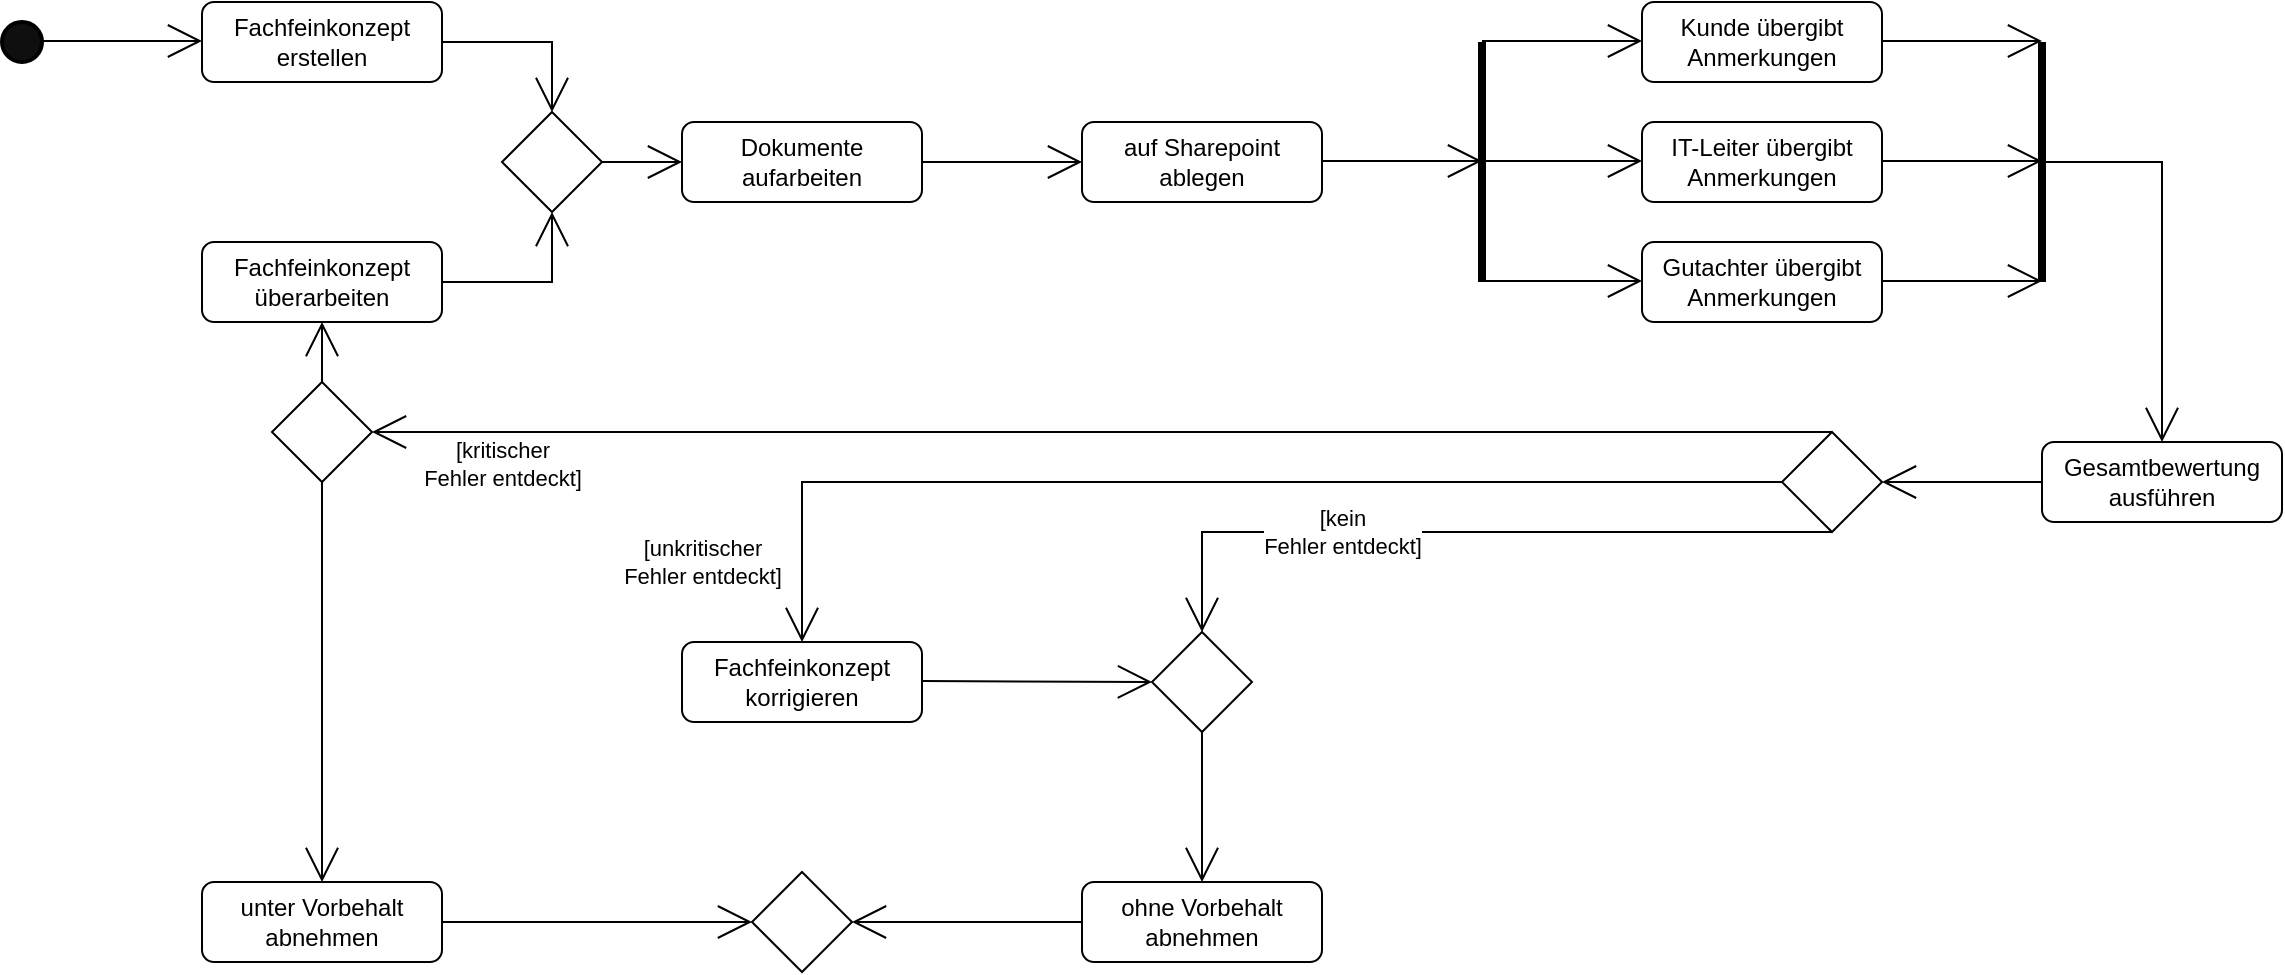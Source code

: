 <mxfile version="22.0.6" type="github">
  <diagram id="C5RBs43oDa-KdzZeNtuy" name="Page-1">
    <mxGraphModel dx="1434" dy="782" grid="1" gridSize="10" guides="1" tooltips="1" connect="1" arrows="1" fold="1" page="1" pageScale="1" pageWidth="1169" pageHeight="827" math="0" shadow="0">
      <root>
        <mxCell id="WIyWlLk6GJQsqaUBKTNV-0" />
        <mxCell id="WIyWlLk6GJQsqaUBKTNV-1" parent="WIyWlLk6GJQsqaUBKTNV-0" />
        <mxCell id="uXJUU_KmSxDn1WXmXQjy-0" value="Fachfeinkonzept erstellen" style="rounded=1;whiteSpace=wrap;html=1;" vertex="1" parent="WIyWlLk6GJQsqaUBKTNV-1">
          <mxGeometry x="120" y="40" width="120" height="40" as="geometry" />
        </mxCell>
        <mxCell id="uXJUU_KmSxDn1WXmXQjy-2" value="" style="strokeWidth=2;html=1;shape=mxgraph.flowchart.start_2;whiteSpace=wrap;fillColor=#0F0F0F;" vertex="1" parent="WIyWlLk6GJQsqaUBKTNV-1">
          <mxGeometry x="20" y="50" width="20" height="20" as="geometry" />
        </mxCell>
        <mxCell id="uXJUU_KmSxDn1WXmXQjy-7" value="Dokumente aufarbeiten" style="rounded=1;whiteSpace=wrap;html=1;" vertex="1" parent="WIyWlLk6GJQsqaUBKTNV-1">
          <mxGeometry x="360" y="100" width="120" height="40" as="geometry" />
        </mxCell>
        <mxCell id="uXJUU_KmSxDn1WXmXQjy-8" value="auf Sharepoint ablegen" style="rounded=1;whiteSpace=wrap;html=1;" vertex="1" parent="WIyWlLk6GJQsqaUBKTNV-1">
          <mxGeometry x="560" y="100" width="120" height="40" as="geometry" />
        </mxCell>
        <mxCell id="uXJUU_KmSxDn1WXmXQjy-9" style="edgeStyle=orthogonalEdgeStyle;rounded=0;orthogonalLoop=1;jettySize=auto;html=1;exitX=1;exitY=0.5;exitDx=0;exitDy=0;entryX=0;entryY=0.5;entryDx=0;entryDy=0;endArrow=open;endFill=0;endSize=15;" edge="1" parent="WIyWlLk6GJQsqaUBKTNV-1" source="uXJUU_KmSxDn1WXmXQjy-41" target="uXJUU_KmSxDn1WXmXQjy-7">
          <mxGeometry relative="1" as="geometry">
            <mxPoint x="80" y="130" as="sourcePoint" />
            <mxPoint x="170" y="130" as="targetPoint" />
          </mxGeometry>
        </mxCell>
        <mxCell id="uXJUU_KmSxDn1WXmXQjy-10" style="edgeStyle=orthogonalEdgeStyle;rounded=0;orthogonalLoop=1;jettySize=auto;html=1;exitX=1;exitY=0.5;exitDx=0;exitDy=0;endArrow=open;endFill=0;endSize=15;" edge="1" parent="WIyWlLk6GJQsqaUBKTNV-1" source="uXJUU_KmSxDn1WXmXQjy-7" target="uXJUU_KmSxDn1WXmXQjy-8">
          <mxGeometry relative="1" as="geometry">
            <mxPoint x="290" y="130" as="sourcePoint" />
            <mxPoint x="370" y="130" as="targetPoint" />
          </mxGeometry>
        </mxCell>
        <mxCell id="uXJUU_KmSxDn1WXmXQjy-12" style="edgeStyle=orthogonalEdgeStyle;rounded=0;orthogonalLoop=1;jettySize=auto;html=1;exitX=1;exitY=0.5;exitDx=0;exitDy=0;endArrow=open;endFill=0;endSize=15;" edge="1" parent="WIyWlLk6GJQsqaUBKTNV-1">
          <mxGeometry relative="1" as="geometry">
            <mxPoint x="680" y="119.5" as="sourcePoint" />
            <mxPoint x="760" y="119.5" as="targetPoint" />
          </mxGeometry>
        </mxCell>
        <mxCell id="uXJUU_KmSxDn1WXmXQjy-14" value="" style="endArrow=none;html=1;rounded=0;strokeWidth=4;" edge="1" parent="WIyWlLk6GJQsqaUBKTNV-1">
          <mxGeometry width="50" height="50" relative="1" as="geometry">
            <mxPoint x="760" y="180" as="sourcePoint" />
            <mxPoint x="760" y="60" as="targetPoint" />
          </mxGeometry>
        </mxCell>
        <mxCell id="uXJUU_KmSxDn1WXmXQjy-15" value="Kunde übergibt Anmerkungen" style="rounded=1;whiteSpace=wrap;html=1;" vertex="1" parent="WIyWlLk6GJQsqaUBKTNV-1">
          <mxGeometry x="840" y="40" width="120" height="40" as="geometry" />
        </mxCell>
        <mxCell id="uXJUU_KmSxDn1WXmXQjy-16" value="Gutachter übergibt Anmerkungen" style="rounded=1;whiteSpace=wrap;html=1;" vertex="1" parent="WIyWlLk6GJQsqaUBKTNV-1">
          <mxGeometry x="840" y="160" width="120" height="40" as="geometry" />
        </mxCell>
        <mxCell id="uXJUU_KmSxDn1WXmXQjy-17" value="IT-Leiter übergibt Anmerkungen" style="rounded=1;whiteSpace=wrap;html=1;" vertex="1" parent="WIyWlLk6GJQsqaUBKTNV-1">
          <mxGeometry x="840" y="100" width="120" height="40" as="geometry" />
        </mxCell>
        <mxCell id="uXJUU_KmSxDn1WXmXQjy-18" style="edgeStyle=orthogonalEdgeStyle;rounded=0;orthogonalLoop=1;jettySize=auto;html=1;exitX=1;exitY=0.5;exitDx=0;exitDy=0;entryX=0;entryY=0.5;entryDx=0;entryDy=0;endArrow=open;endFill=0;endSize=15;" edge="1" parent="WIyWlLk6GJQsqaUBKTNV-1">
          <mxGeometry relative="1" as="geometry">
            <mxPoint x="760" y="179.5" as="sourcePoint" />
            <mxPoint x="840" y="179.5" as="targetPoint" />
          </mxGeometry>
        </mxCell>
        <mxCell id="uXJUU_KmSxDn1WXmXQjy-19" style="edgeStyle=orthogonalEdgeStyle;rounded=0;orthogonalLoop=1;jettySize=auto;html=1;exitX=1;exitY=0.5;exitDx=0;exitDy=0;entryX=0;entryY=0.5;entryDx=0;entryDy=0;endArrow=open;endFill=0;endSize=15;" edge="1" parent="WIyWlLk6GJQsqaUBKTNV-1">
          <mxGeometry relative="1" as="geometry">
            <mxPoint x="760" y="119.5" as="sourcePoint" />
            <mxPoint x="840" y="119.5" as="targetPoint" />
          </mxGeometry>
        </mxCell>
        <mxCell id="uXJUU_KmSxDn1WXmXQjy-20" style="edgeStyle=orthogonalEdgeStyle;rounded=0;orthogonalLoop=1;jettySize=auto;html=1;exitX=1;exitY=0.5;exitDx=0;exitDy=0;entryX=0;entryY=0.5;entryDx=0;entryDy=0;endArrow=open;endFill=0;endSize=15;" edge="1" parent="WIyWlLk6GJQsqaUBKTNV-1">
          <mxGeometry relative="1" as="geometry">
            <mxPoint x="760" y="59.5" as="sourcePoint" />
            <mxPoint x="840" y="59.5" as="targetPoint" />
          </mxGeometry>
        </mxCell>
        <mxCell id="uXJUU_KmSxDn1WXmXQjy-21" value="" style="endArrow=none;html=1;rounded=0;strokeWidth=4;" edge="1" parent="WIyWlLk6GJQsqaUBKTNV-1">
          <mxGeometry width="50" height="50" relative="1" as="geometry">
            <mxPoint x="1040" y="180" as="sourcePoint" />
            <mxPoint x="1040" y="60" as="targetPoint" />
          </mxGeometry>
        </mxCell>
        <mxCell id="uXJUU_KmSxDn1WXmXQjy-22" style="edgeStyle=orthogonalEdgeStyle;rounded=0;orthogonalLoop=1;jettySize=auto;html=1;exitX=1;exitY=0.5;exitDx=0;exitDy=0;entryX=0;entryY=0.5;entryDx=0;entryDy=0;endArrow=open;endFill=0;endSize=15;" edge="1" parent="WIyWlLk6GJQsqaUBKTNV-1">
          <mxGeometry relative="1" as="geometry">
            <mxPoint x="960" y="179.5" as="sourcePoint" />
            <mxPoint x="1040" y="179.5" as="targetPoint" />
          </mxGeometry>
        </mxCell>
        <mxCell id="uXJUU_KmSxDn1WXmXQjy-23" style="edgeStyle=orthogonalEdgeStyle;rounded=0;orthogonalLoop=1;jettySize=auto;html=1;exitX=1;exitY=0.5;exitDx=0;exitDy=0;entryX=0;entryY=0.5;entryDx=0;entryDy=0;endArrow=open;endFill=0;endSize=15;" edge="1" parent="WIyWlLk6GJQsqaUBKTNV-1">
          <mxGeometry relative="1" as="geometry">
            <mxPoint x="960" y="119.5" as="sourcePoint" />
            <mxPoint x="1040" y="119.5" as="targetPoint" />
          </mxGeometry>
        </mxCell>
        <mxCell id="uXJUU_KmSxDn1WXmXQjy-24" style="edgeStyle=orthogonalEdgeStyle;rounded=0;orthogonalLoop=1;jettySize=auto;html=1;exitX=1;exitY=0.5;exitDx=0;exitDy=0;entryX=0;entryY=0.5;entryDx=0;entryDy=0;endArrow=open;endFill=0;endSize=15;" edge="1" parent="WIyWlLk6GJQsqaUBKTNV-1">
          <mxGeometry relative="1" as="geometry">
            <mxPoint x="960" y="59.5" as="sourcePoint" />
            <mxPoint x="1040" y="59.5" as="targetPoint" />
          </mxGeometry>
        </mxCell>
        <mxCell id="uXJUU_KmSxDn1WXmXQjy-25" style="edgeStyle=orthogonalEdgeStyle;rounded=0;orthogonalLoop=1;jettySize=auto;html=1;endArrow=open;endFill=0;endSize=15;entryX=0.5;entryY=0;entryDx=0;entryDy=0;" edge="1" parent="WIyWlLk6GJQsqaUBKTNV-1" target="uXJUU_KmSxDn1WXmXQjy-26">
          <mxGeometry relative="1" as="geometry">
            <mxPoint x="1040" y="120" as="sourcePoint" />
            <mxPoint x="1120" y="260" as="targetPoint" />
            <Array as="points">
              <mxPoint x="1100" y="120" />
            </Array>
          </mxGeometry>
        </mxCell>
        <mxCell id="uXJUU_KmSxDn1WXmXQjy-26" value="Gesamtbewertung ausführen" style="rounded=1;whiteSpace=wrap;html=1;" vertex="1" parent="WIyWlLk6GJQsqaUBKTNV-1">
          <mxGeometry x="1040" y="260" width="120" height="40" as="geometry" />
        </mxCell>
        <mxCell id="uXJUU_KmSxDn1WXmXQjy-27" value="" style="rhombus;whiteSpace=wrap;html=1;" vertex="1" parent="WIyWlLk6GJQsqaUBKTNV-1">
          <mxGeometry x="910" y="255" width="50" height="50" as="geometry" />
        </mxCell>
        <mxCell id="uXJUU_KmSxDn1WXmXQjy-28" style="edgeStyle=orthogonalEdgeStyle;rounded=0;orthogonalLoop=1;jettySize=auto;html=1;exitX=0;exitY=0.5;exitDx=0;exitDy=0;entryX=1;entryY=0.5;entryDx=0;entryDy=0;endArrow=open;endFill=0;endSize=15;" edge="1" parent="WIyWlLk6GJQsqaUBKTNV-1" source="uXJUU_KmSxDn1WXmXQjy-26" target="uXJUU_KmSxDn1WXmXQjy-27">
          <mxGeometry relative="1" as="geometry">
            <mxPoint x="970" y="129.5" as="sourcePoint" />
            <mxPoint x="1050" y="129.5" as="targetPoint" />
          </mxGeometry>
        </mxCell>
        <mxCell id="uXJUU_KmSxDn1WXmXQjy-32" style="edgeStyle=orthogonalEdgeStyle;rounded=0;orthogonalLoop=1;jettySize=auto;html=1;exitX=1;exitY=0.5;exitDx=0;exitDy=0;entryX=0;entryY=0.5;entryDx=0;entryDy=0;endArrow=open;endFill=0;endSize=15;" edge="1" parent="WIyWlLk6GJQsqaUBKTNV-1">
          <mxGeometry relative="1" as="geometry">
            <mxPoint x="40" y="59.5" as="sourcePoint" />
            <mxPoint x="120" y="59.5" as="targetPoint" />
          </mxGeometry>
        </mxCell>
        <mxCell id="uXJUU_KmSxDn1WXmXQjy-36" style="edgeStyle=orthogonalEdgeStyle;rounded=0;orthogonalLoop=1;jettySize=auto;html=1;exitX=0.5;exitY=0;exitDx=0;exitDy=0;endArrow=open;endFill=0;endSize=15;entryX=0.5;entryY=1;entryDx=0;entryDy=0;" edge="1" parent="WIyWlLk6GJQsqaUBKTNV-1" source="uXJUU_KmSxDn1WXmXQjy-53" target="uXJUU_KmSxDn1WXmXQjy-38">
          <mxGeometry relative="1" as="geometry">
            <mxPoint x="1050" y="290" as="sourcePoint" />
            <mxPoint x="170" y="220" as="targetPoint" />
            <Array as="points" />
          </mxGeometry>
        </mxCell>
        <mxCell id="uXJUU_KmSxDn1WXmXQjy-37" value="[kritischer&lt;br&gt;Fehler entdeckt]" style="edgeLabel;html=1;align=center;verticalAlign=middle;resizable=0;points=[];" vertex="1" connectable="0" parent="uXJUU_KmSxDn1WXmXQjy-36">
          <mxGeometry x="0.915" relative="1" as="geometry">
            <mxPoint x="90" y="69" as="offset" />
          </mxGeometry>
        </mxCell>
        <mxCell id="uXJUU_KmSxDn1WXmXQjy-38" value="Fachfeinkonzept überarbeiten" style="rounded=1;whiteSpace=wrap;html=1;" vertex="1" parent="WIyWlLk6GJQsqaUBKTNV-1">
          <mxGeometry x="120" y="160" width="120" height="40" as="geometry" />
        </mxCell>
        <mxCell id="uXJUU_KmSxDn1WXmXQjy-42" value="" style="edgeStyle=orthogonalEdgeStyle;rounded=0;orthogonalLoop=1;jettySize=auto;html=1;exitX=1;exitY=0.5;exitDx=0;exitDy=0;entryX=0.5;entryY=0;entryDx=0;entryDy=0;endArrow=open;endFill=0;endSize=15;" edge="1" parent="WIyWlLk6GJQsqaUBKTNV-1" source="uXJUU_KmSxDn1WXmXQjy-0" target="uXJUU_KmSxDn1WXmXQjy-41">
          <mxGeometry relative="1" as="geometry">
            <mxPoint x="230" y="120" as="sourcePoint" />
            <mxPoint x="360" y="120" as="targetPoint" />
            <Array as="points">
              <mxPoint x="295" y="60" />
            </Array>
          </mxGeometry>
        </mxCell>
        <mxCell id="uXJUU_KmSxDn1WXmXQjy-41" value="" style="rhombus;whiteSpace=wrap;html=1;" vertex="1" parent="WIyWlLk6GJQsqaUBKTNV-1">
          <mxGeometry x="270" y="95" width="50" height="50" as="geometry" />
        </mxCell>
        <mxCell id="uXJUU_KmSxDn1WXmXQjy-44" value="" style="edgeStyle=orthogonalEdgeStyle;rounded=0;orthogonalLoop=1;jettySize=auto;html=1;exitX=1;exitY=0.5;exitDx=0;exitDy=0;entryX=0.5;entryY=1;entryDx=0;entryDy=0;endArrow=open;endFill=0;endSize=15;" edge="1" parent="WIyWlLk6GJQsqaUBKTNV-1" source="uXJUU_KmSxDn1WXmXQjy-38" target="uXJUU_KmSxDn1WXmXQjy-41">
          <mxGeometry relative="1" as="geometry">
            <mxPoint x="240" y="130" as="sourcePoint" />
            <mxPoint x="280" y="130" as="targetPoint" />
            <Array as="points">
              <mxPoint x="295" y="180" />
            </Array>
          </mxGeometry>
        </mxCell>
        <mxCell id="uXJUU_KmSxDn1WXmXQjy-47" value="Fachfeinkonzept korrigieren" style="rounded=1;whiteSpace=wrap;html=1;" vertex="1" parent="WIyWlLk6GJQsqaUBKTNV-1">
          <mxGeometry x="360" y="360" width="120" height="40" as="geometry" />
        </mxCell>
        <mxCell id="uXJUU_KmSxDn1WXmXQjy-48" style="edgeStyle=orthogonalEdgeStyle;rounded=0;orthogonalLoop=1;jettySize=auto;html=1;exitX=0;exitY=0.5;exitDx=0;exitDy=0;endArrow=open;endFill=0;endSize=15;entryX=0.5;entryY=0;entryDx=0;entryDy=0;" edge="1" parent="WIyWlLk6GJQsqaUBKTNV-1" source="uXJUU_KmSxDn1WXmXQjy-27" target="uXJUU_KmSxDn1WXmXQjy-47">
          <mxGeometry relative="1" as="geometry">
            <mxPoint x="945" y="265" as="sourcePoint" />
            <mxPoint x="170" y="320" as="targetPoint" />
            <Array as="points">
              <mxPoint x="420" y="280" />
            </Array>
          </mxGeometry>
        </mxCell>
        <mxCell id="uXJUU_KmSxDn1WXmXQjy-49" value="[unkritischer&lt;br&gt;Fehler entdeckt]" style="edgeLabel;html=1;align=center;verticalAlign=middle;resizable=0;points=[];" vertex="1" connectable="0" parent="uXJUU_KmSxDn1WXmXQjy-48">
          <mxGeometry x="0.915" relative="1" as="geometry">
            <mxPoint x="-50" y="-16" as="offset" />
          </mxGeometry>
        </mxCell>
        <mxCell id="uXJUU_KmSxDn1WXmXQjy-50" style="edgeStyle=orthogonalEdgeStyle;rounded=0;orthogonalLoop=1;jettySize=auto;html=1;exitX=0.5;exitY=1;exitDx=0;exitDy=0;endArrow=open;endFill=0;endSize=15;entryX=0.5;entryY=0;entryDx=0;entryDy=0;" edge="1" parent="WIyWlLk6GJQsqaUBKTNV-1" source="uXJUU_KmSxDn1WXmXQjy-27" target="uXJUU_KmSxDn1WXmXQjy-56">
          <mxGeometry relative="1" as="geometry">
            <mxPoint x="920" y="290" as="sourcePoint" />
            <mxPoint x="550" y="310" as="targetPoint" />
            <Array as="points">
              <mxPoint x="620" y="305" />
            </Array>
          </mxGeometry>
        </mxCell>
        <mxCell id="uXJUU_KmSxDn1WXmXQjy-51" value="[kein&lt;br&gt;Fehler entdeckt]" style="edgeLabel;html=1;align=center;verticalAlign=middle;resizable=0;points=[];" vertex="1" connectable="0" parent="uXJUU_KmSxDn1WXmXQjy-50">
          <mxGeometry x="0.915" relative="1" as="geometry">
            <mxPoint x="70" y="-35" as="offset" />
          </mxGeometry>
        </mxCell>
        <mxCell id="uXJUU_KmSxDn1WXmXQjy-52" value="ohne Vorbehalt abnehmen" style="rounded=1;whiteSpace=wrap;html=1;" vertex="1" parent="WIyWlLk6GJQsqaUBKTNV-1">
          <mxGeometry x="560" y="480" width="120" height="40" as="geometry" />
        </mxCell>
        <mxCell id="uXJUU_KmSxDn1WXmXQjy-54" value="" style="edgeStyle=orthogonalEdgeStyle;rounded=0;orthogonalLoop=1;jettySize=auto;html=1;exitX=0.5;exitY=0;exitDx=0;exitDy=0;endArrow=open;endFill=0;endSize=15;entryX=1;entryY=0.5;entryDx=0;entryDy=0;" edge="1" parent="WIyWlLk6GJQsqaUBKTNV-1" source="uXJUU_KmSxDn1WXmXQjy-27" target="uXJUU_KmSxDn1WXmXQjy-53">
          <mxGeometry relative="1" as="geometry">
            <mxPoint x="935" y="255" as="sourcePoint" />
            <mxPoint x="180" y="200" as="targetPoint" />
            <Array as="points">
              <mxPoint x="750" y="255" />
              <mxPoint x="750" y="255" />
            </Array>
          </mxGeometry>
        </mxCell>
        <mxCell id="uXJUU_KmSxDn1WXmXQjy-53" value="" style="rhombus;whiteSpace=wrap;html=1;" vertex="1" parent="WIyWlLk6GJQsqaUBKTNV-1">
          <mxGeometry x="155" y="230" width="50" height="50" as="geometry" />
        </mxCell>
        <mxCell id="uXJUU_KmSxDn1WXmXQjy-56" value="" style="rhombus;whiteSpace=wrap;html=1;" vertex="1" parent="WIyWlLk6GJQsqaUBKTNV-1">
          <mxGeometry x="595" y="355" width="50" height="50" as="geometry" />
        </mxCell>
        <mxCell id="uXJUU_KmSxDn1WXmXQjy-57" style="edgeStyle=orthogonalEdgeStyle;rounded=0;orthogonalLoop=1;jettySize=auto;html=1;exitX=1;exitY=0.5;exitDx=0;exitDy=0;entryX=0;entryY=0.5;entryDx=0;entryDy=0;endArrow=open;endFill=0;endSize=15;" edge="1" parent="WIyWlLk6GJQsqaUBKTNV-1" target="uXJUU_KmSxDn1WXmXQjy-56">
          <mxGeometry relative="1" as="geometry">
            <mxPoint x="480" y="379.5" as="sourcePoint" />
            <mxPoint x="560" y="379.5" as="targetPoint" />
          </mxGeometry>
        </mxCell>
        <mxCell id="uXJUU_KmSxDn1WXmXQjy-58" style="edgeStyle=orthogonalEdgeStyle;rounded=0;orthogonalLoop=1;jettySize=auto;html=1;exitX=0.5;exitY=1;exitDx=0;exitDy=0;endArrow=open;endFill=0;endSize=15;entryX=0.5;entryY=0;entryDx=0;entryDy=0;" edge="1" parent="WIyWlLk6GJQsqaUBKTNV-1" source="uXJUU_KmSxDn1WXmXQjy-56" target="uXJUU_KmSxDn1WXmXQjy-52">
          <mxGeometry relative="1" as="geometry">
            <mxPoint x="690" y="129.5" as="sourcePoint" />
            <mxPoint x="770" y="129.5" as="targetPoint" />
          </mxGeometry>
        </mxCell>
        <mxCell id="uXJUU_KmSxDn1WXmXQjy-59" value="unter Vorbehalt abnehmen" style="rounded=1;whiteSpace=wrap;html=1;" vertex="1" parent="WIyWlLk6GJQsqaUBKTNV-1">
          <mxGeometry x="120" y="480" width="120" height="40" as="geometry" />
        </mxCell>
        <mxCell id="uXJUU_KmSxDn1WXmXQjy-60" style="edgeStyle=orthogonalEdgeStyle;rounded=0;orthogonalLoop=1;jettySize=auto;html=1;exitX=0.5;exitY=1;exitDx=0;exitDy=0;endArrow=open;endFill=0;endSize=15;entryX=0.5;entryY=0;entryDx=0;entryDy=0;" edge="1" parent="WIyWlLk6GJQsqaUBKTNV-1" target="uXJUU_KmSxDn1WXmXQjy-59" source="uXJUU_KmSxDn1WXmXQjy-53">
          <mxGeometry relative="1" as="geometry">
            <mxPoint x="180" y="405" as="sourcePoint" />
            <mxPoint x="330" y="129.5" as="targetPoint" />
          </mxGeometry>
        </mxCell>
        <mxCell id="uXJUU_KmSxDn1WXmXQjy-61" value="" style="rhombus;whiteSpace=wrap;html=1;" vertex="1" parent="WIyWlLk6GJQsqaUBKTNV-1">
          <mxGeometry x="395" y="475" width="50" height="50" as="geometry" />
        </mxCell>
        <mxCell id="uXJUU_KmSxDn1WXmXQjy-62" style="edgeStyle=orthogonalEdgeStyle;rounded=0;orthogonalLoop=1;jettySize=auto;html=1;exitX=1;exitY=0.5;exitDx=0;exitDy=0;endArrow=open;endFill=0;endSize=15;entryX=0;entryY=0.5;entryDx=0;entryDy=0;" edge="1" parent="WIyWlLk6GJQsqaUBKTNV-1" source="uXJUU_KmSxDn1WXmXQjy-59" target="uXJUU_KmSxDn1WXmXQjy-61">
          <mxGeometry relative="1" as="geometry">
            <mxPoint x="770" y="189.5" as="sourcePoint" />
            <mxPoint x="400" y="500" as="targetPoint" />
          </mxGeometry>
        </mxCell>
        <mxCell id="uXJUU_KmSxDn1WXmXQjy-63" style="edgeStyle=orthogonalEdgeStyle;rounded=0;orthogonalLoop=1;jettySize=auto;html=1;exitX=0;exitY=0.5;exitDx=0;exitDy=0;endArrow=open;endFill=0;endSize=15;entryX=1;entryY=0.5;entryDx=0;entryDy=0;" edge="1" parent="WIyWlLk6GJQsqaUBKTNV-1" source="uXJUU_KmSxDn1WXmXQjy-52" target="uXJUU_KmSxDn1WXmXQjy-61">
          <mxGeometry relative="1" as="geometry">
            <mxPoint x="250" y="510" as="sourcePoint" />
            <mxPoint x="405" y="510" as="targetPoint" />
          </mxGeometry>
        </mxCell>
      </root>
    </mxGraphModel>
  </diagram>
</mxfile>
